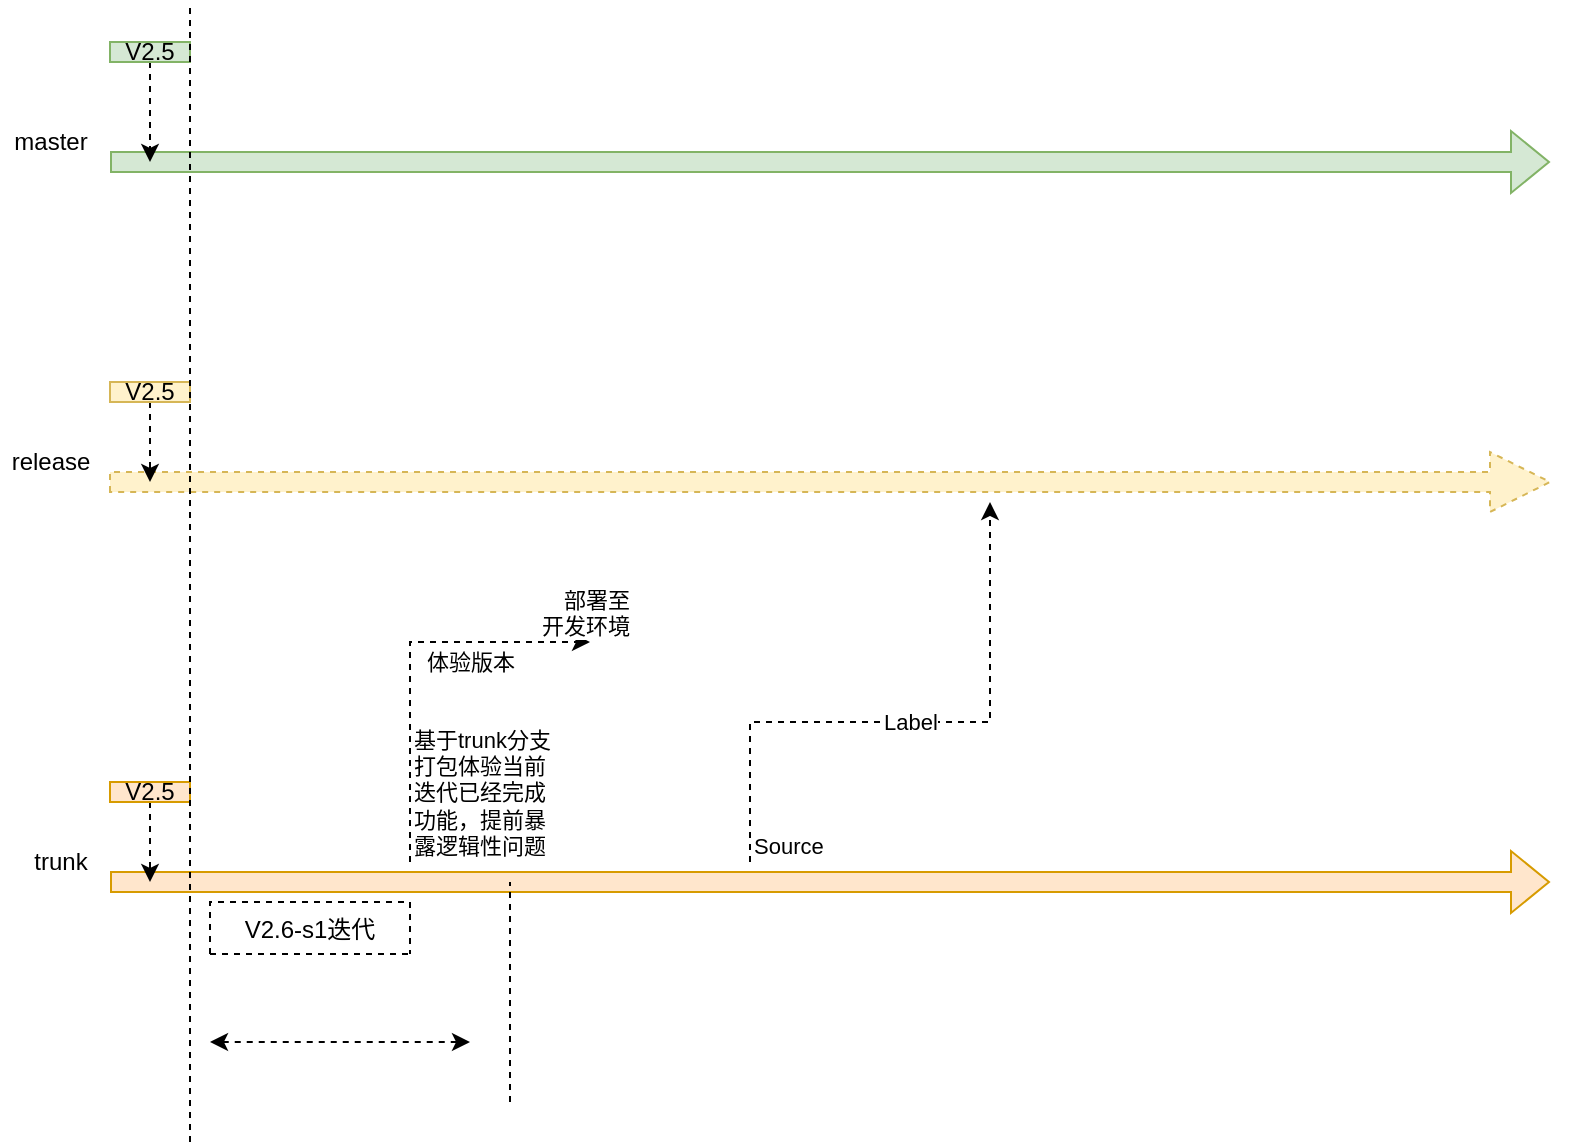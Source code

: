 <mxfile version="15.5.2" type="github">
  <diagram id="LOZX3wSPhOOPWS7U0OMx" name="Page-1">
    <mxGraphModel dx="1426" dy="793" grid="1" gridSize="10" guides="1" tooltips="1" connect="1" arrows="1" fold="1" page="1" pageScale="1" pageWidth="827" pageHeight="1169" math="0" shadow="0">
      <root>
        <mxCell id="0" />
        <mxCell id="1" parent="0" />
        <mxCell id="0rplCts4Z-4x0RCvx2fX-1" value="" style="endArrow=classic;html=1;rounded=0;shape=flexArrow;fillColor=#d5e8d4;strokeColor=#82b366;" edge="1" parent="1">
          <mxGeometry width="50" height="50" relative="1" as="geometry">
            <mxPoint x="80" y="160" as="sourcePoint" />
            <mxPoint x="800" y="160" as="targetPoint" />
          </mxGeometry>
        </mxCell>
        <mxCell id="0rplCts4Z-4x0RCvx2fX-2" value="master" style="text;html=1;align=center;verticalAlign=middle;resizable=0;points=[];autosize=1;strokeColor=none;fillColor=none;" vertex="1" parent="1">
          <mxGeometry x="25" y="140" width="50" height="20" as="geometry" />
        </mxCell>
        <mxCell id="0rplCts4Z-4x0RCvx2fX-3" value="" style="endArrow=classic;html=1;rounded=0;shape=arrow;dashed=1;fillColor=#fff2cc;strokeColor=#d6b656;" edge="1" parent="1">
          <mxGeometry width="50" height="50" relative="1" as="geometry">
            <mxPoint x="80" y="320" as="sourcePoint" />
            <mxPoint x="800" y="320" as="targetPoint" />
            <Array as="points" />
          </mxGeometry>
        </mxCell>
        <mxCell id="0rplCts4Z-4x0RCvx2fX-4" value="release" style="text;html=1;align=center;verticalAlign=middle;resizable=0;points=[];autosize=1;strokeColor=none;fillColor=none;" vertex="1" parent="1">
          <mxGeometry x="25" y="300" width="50" height="20" as="geometry" />
        </mxCell>
        <mxCell id="0rplCts4Z-4x0RCvx2fX-5" value="" style="endArrow=classic;html=1;rounded=0;shape=flexArrow;fillColor=#ffe6cc;strokeColor=#d79b00;" edge="1" parent="1">
          <mxGeometry width="50" height="50" relative="1" as="geometry">
            <mxPoint x="80" y="520" as="sourcePoint" />
            <mxPoint x="800" y="520" as="targetPoint" />
          </mxGeometry>
        </mxCell>
        <mxCell id="0rplCts4Z-4x0RCvx2fX-6" value="trunk" style="text;html=1;align=center;verticalAlign=middle;resizable=0;points=[];autosize=1;strokeColor=none;fillColor=none;" vertex="1" parent="1">
          <mxGeometry x="35" y="500" width="40" height="20" as="geometry" />
        </mxCell>
        <mxCell id="0rplCts4Z-4x0RCvx2fX-25" style="edgeStyle=orthogonalEdgeStyle;rounded=0;orthogonalLoop=1;jettySize=auto;html=1;exitX=0.5;exitY=1;exitDx=0;exitDy=0;dashed=1;" edge="1" parent="1" source="0rplCts4Z-4x0RCvx2fX-8">
          <mxGeometry relative="1" as="geometry">
            <mxPoint x="100" y="160" as="targetPoint" />
          </mxGeometry>
        </mxCell>
        <mxCell id="0rplCts4Z-4x0RCvx2fX-8" value="V2.5" style="rounded=0;whiteSpace=wrap;html=1;fillColor=#d5e8d4;strokeColor=#82b366;" vertex="1" parent="1">
          <mxGeometry x="80" y="100" width="40" height="10" as="geometry" />
        </mxCell>
        <mxCell id="0rplCts4Z-4x0RCvx2fX-21" style="edgeStyle=orthogonalEdgeStyle;rounded=0;orthogonalLoop=1;jettySize=auto;html=1;dashed=1;" edge="1" parent="1" source="0rplCts4Z-4x0RCvx2fX-13">
          <mxGeometry relative="1" as="geometry">
            <mxPoint x="100" y="320" as="targetPoint" />
          </mxGeometry>
        </mxCell>
        <mxCell id="0rplCts4Z-4x0RCvx2fX-13" value="V2.5" style="rounded=0;whiteSpace=wrap;html=1;fillColor=#fff2cc;strokeColor=#d6b656;" vertex="1" parent="1">
          <mxGeometry x="80" y="270" width="40" height="10" as="geometry" />
        </mxCell>
        <mxCell id="0rplCts4Z-4x0RCvx2fX-18" style="edgeStyle=orthogonalEdgeStyle;rounded=0;orthogonalLoop=1;jettySize=auto;html=1;dashed=1;" edge="1" parent="1" source="0rplCts4Z-4x0RCvx2fX-17">
          <mxGeometry relative="1" as="geometry">
            <mxPoint x="100" y="520" as="targetPoint" />
          </mxGeometry>
        </mxCell>
        <mxCell id="0rplCts4Z-4x0RCvx2fX-17" value="V2.5" style="rounded=0;whiteSpace=wrap;html=1;fillColor=#ffe6cc;strokeColor=#d79b00;" vertex="1" parent="1">
          <mxGeometry x="80" y="470" width="40" height="10" as="geometry" />
        </mxCell>
        <mxCell id="0rplCts4Z-4x0RCvx2fX-35" value="" style="endArrow=none;html=1;rounded=0;dashed=1;" edge="1" parent="1">
          <mxGeometry width="50" height="50" relative="1" as="geometry">
            <mxPoint x="120" y="650" as="sourcePoint" />
            <mxPoint x="120" y="80" as="targetPoint" />
          </mxGeometry>
        </mxCell>
        <mxCell id="0rplCts4Z-4x0RCvx2fX-39" value="V2.6-s1迭代" style="swimlane;fontStyle=0;childLayout=stackLayout;horizontal=1;startSize=26;fillColor=none;horizontalStack=0;resizeParent=1;resizeParentMax=0;resizeLast=0;collapsible=1;marginBottom=0;dashed=1;" vertex="1" collapsed="1" parent="1">
          <mxGeometry x="130" y="530" width="100" height="26" as="geometry">
            <mxRectangle x="130" y="530" width="150" height="104" as="alternateBounds" />
          </mxGeometry>
        </mxCell>
        <mxCell id="0rplCts4Z-4x0RCvx2fX-40" value="需求1" style="text;strokeColor=none;fillColor=none;align=left;verticalAlign=top;spacingLeft=4;spacingRight=4;overflow=hidden;rotatable=0;points=[[0,0.5],[1,0.5]];portConstraint=eastwest;dashed=1;" vertex="1" parent="0rplCts4Z-4x0RCvx2fX-39">
          <mxGeometry y="26" width="100" height="26" as="geometry" />
        </mxCell>
        <mxCell id="0rplCts4Z-4x0RCvx2fX-41" value="需求2" style="text;strokeColor=none;fillColor=none;align=left;verticalAlign=top;spacingLeft=4;spacingRight=4;overflow=hidden;rotatable=0;points=[[0,0.5],[1,0.5]];portConstraint=eastwest;dashed=1;" vertex="1" parent="0rplCts4Z-4x0RCvx2fX-39">
          <mxGeometry y="52" width="100" height="26" as="geometry" />
        </mxCell>
        <mxCell id="0rplCts4Z-4x0RCvx2fX-42" value="缺陷修复1" style="text;strokeColor=none;fillColor=none;align=left;verticalAlign=top;spacingLeft=4;spacingRight=4;overflow=hidden;rotatable=0;points=[[0,0.5],[1,0.5]];portConstraint=eastwest;dashed=1;" vertex="1" parent="0rplCts4Z-4x0RCvx2fX-39">
          <mxGeometry y="78" width="100" height="26" as="geometry" />
        </mxCell>
        <mxCell id="0rplCts4Z-4x0RCvx2fX-43" value="" style="endArrow=classic;html=1;rounded=0;dashed=1;" edge="1" parent="1">
          <mxGeometry relative="1" as="geometry">
            <mxPoint x="230" y="510" as="sourcePoint" />
            <mxPoint x="320" y="400" as="targetPoint" />
            <Array as="points">
              <mxPoint x="230" y="400" />
            </Array>
          </mxGeometry>
        </mxCell>
        <mxCell id="0rplCts4Z-4x0RCvx2fX-44" value="体验版本" style="edgeLabel;resizable=0;html=1;align=center;verticalAlign=middle;dashed=1;" connectable="0" vertex="1" parent="0rplCts4Z-4x0RCvx2fX-43">
          <mxGeometry relative="1" as="geometry">
            <mxPoint x="30" as="offset" />
          </mxGeometry>
        </mxCell>
        <mxCell id="0rplCts4Z-4x0RCvx2fX-45" value="基于trunk分支&lt;br&gt;打包体验当前&lt;br&gt;迭代已经完成&lt;br&gt;功能，提前暴&lt;br&gt;露逻辑性问题" style="edgeLabel;resizable=0;html=1;align=left;verticalAlign=bottom;dashed=1;" connectable="0" vertex="1" parent="0rplCts4Z-4x0RCvx2fX-43">
          <mxGeometry x="-1" relative="1" as="geometry" />
        </mxCell>
        <mxCell id="0rplCts4Z-4x0RCvx2fX-46" value="部署至&lt;br&gt;开发环境" style="edgeLabel;resizable=0;html=1;align=right;verticalAlign=bottom;dashed=1;" connectable="0" vertex="1" parent="0rplCts4Z-4x0RCvx2fX-43">
          <mxGeometry x="1" relative="1" as="geometry">
            <mxPoint x="20" as="offset" />
          </mxGeometry>
        </mxCell>
        <mxCell id="0rplCts4Z-4x0RCvx2fX-47" value="" style="endArrow=classic;html=1;rounded=0;dashed=1;" edge="1" parent="1">
          <mxGeometry relative="1" as="geometry">
            <mxPoint x="400" y="510" as="sourcePoint" />
            <mxPoint x="520" y="330" as="targetPoint" />
            <Array as="points">
              <mxPoint x="400" y="440" />
              <mxPoint x="520" y="440" />
            </Array>
          </mxGeometry>
        </mxCell>
        <mxCell id="0rplCts4Z-4x0RCvx2fX-48" value="Label" style="edgeLabel;resizable=0;html=1;align=center;verticalAlign=middle;dashed=1;" connectable="0" vertex="1" parent="0rplCts4Z-4x0RCvx2fX-47">
          <mxGeometry relative="1" as="geometry" />
        </mxCell>
        <mxCell id="0rplCts4Z-4x0RCvx2fX-49" value="Source" style="edgeLabel;resizable=0;html=1;align=left;verticalAlign=bottom;dashed=1;" connectable="0" vertex="1" parent="0rplCts4Z-4x0RCvx2fX-47">
          <mxGeometry x="-1" relative="1" as="geometry" />
        </mxCell>
        <mxCell id="0rplCts4Z-4x0RCvx2fX-50" value="" style="endArrow=none;dashed=1;html=1;rounded=0;" edge="1" parent="1">
          <mxGeometry width="50" height="50" relative="1" as="geometry">
            <mxPoint x="280" y="630" as="sourcePoint" />
            <mxPoint x="280" y="520" as="targetPoint" />
            <Array as="points">
              <mxPoint x="280" y="550" />
            </Array>
          </mxGeometry>
        </mxCell>
        <mxCell id="0rplCts4Z-4x0RCvx2fX-51" value="" style="endArrow=classic;startArrow=classic;html=1;rounded=0;dashed=1;" edge="1" parent="1">
          <mxGeometry width="50" height="50" relative="1" as="geometry">
            <mxPoint x="130" y="600" as="sourcePoint" />
            <mxPoint x="260" y="600" as="targetPoint" />
          </mxGeometry>
        </mxCell>
      </root>
    </mxGraphModel>
  </diagram>
</mxfile>
